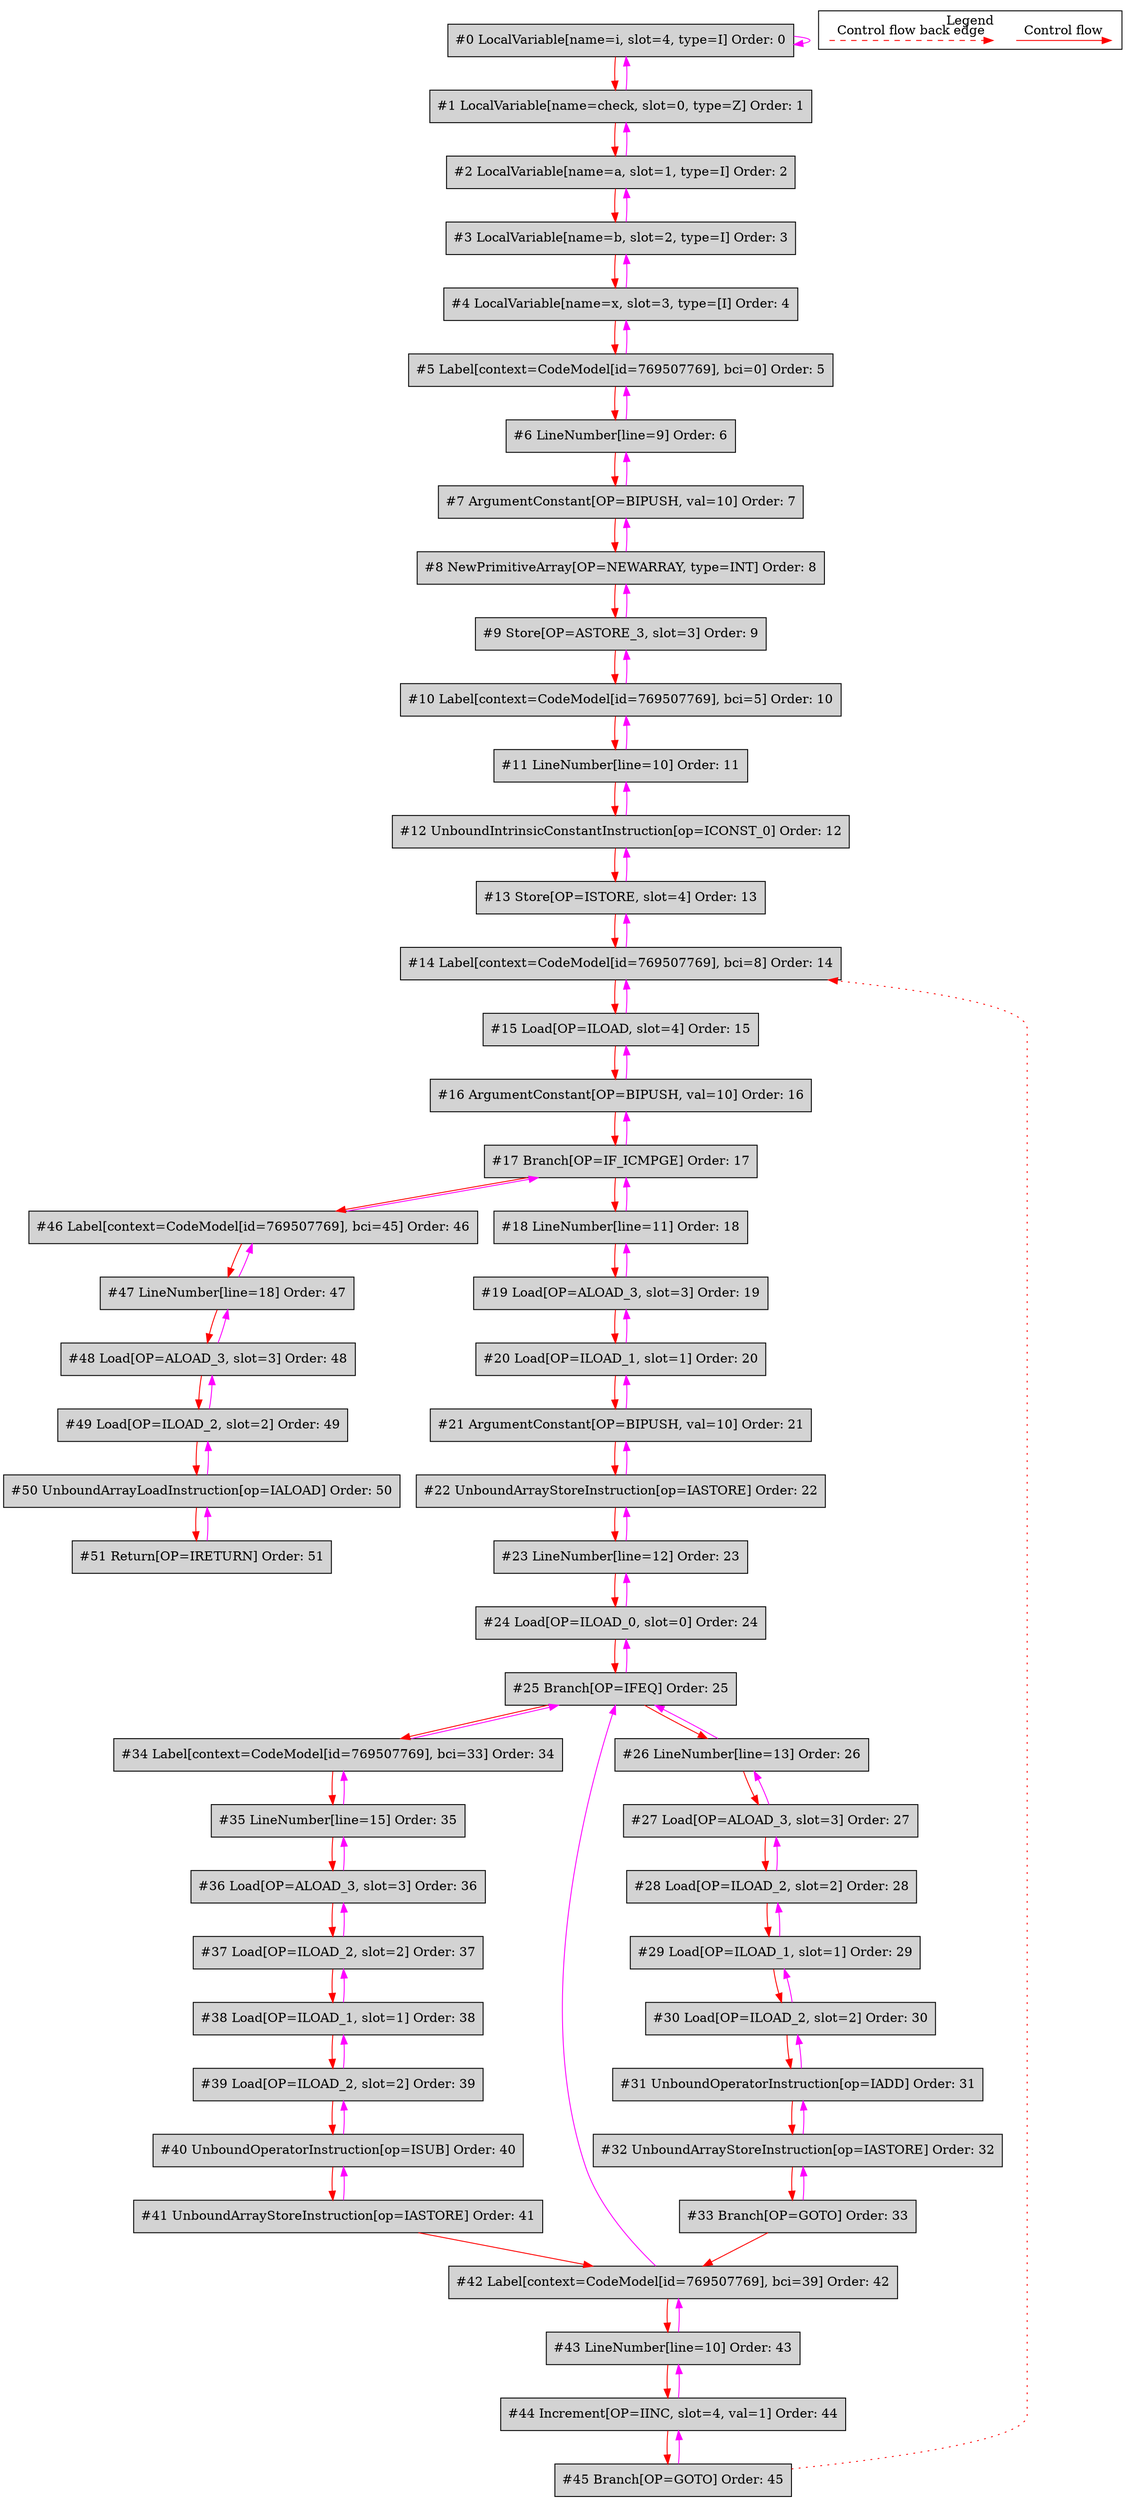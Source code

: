 digraph {
 ordering="in";
 node0[label="#0 LocalVariable[name=i, slot=4, type=I] Order: 0", shape=box, fillcolor=lightgrey, style=filled];
 node1[label="#1 LocalVariable[name=check, slot=0, type=Z] Order: 1", shape=box, fillcolor=lightgrey, style=filled];
 node2[label="#2 LocalVariable[name=a, slot=1, type=I] Order: 2", shape=box, fillcolor=lightgrey, style=filled];
 node3[label="#3 LocalVariable[name=b, slot=2, type=I] Order: 3", shape=box, fillcolor=lightgrey, style=filled];
 node4[label="#4 LocalVariable[name=x, slot=3, type=[I] Order: 4", shape=box, fillcolor=lightgrey, style=filled];
 node5[label="#5 Label[context=CodeModel[id=769507769], bci=0] Order: 5", shape=box, fillcolor=lightgrey, style=filled];
 node6[label="#6 LineNumber[line=9] Order: 6", shape=box, fillcolor=lightgrey, style=filled];
 node7[label="#7 ArgumentConstant[OP=BIPUSH, val=10] Order: 7", shape=box, fillcolor=lightgrey, style=filled];
 node8[label="#8 NewPrimitiveArray[OP=NEWARRAY, type=INT] Order: 8", shape=box, fillcolor=lightgrey, style=filled];
 node9[label="#9 Store[OP=ASTORE_3, slot=3] Order: 9", shape=box, fillcolor=lightgrey, style=filled];
 node10[label="#10 Label[context=CodeModel[id=769507769], bci=5] Order: 10", shape=box, fillcolor=lightgrey, style=filled];
 node11[label="#11 LineNumber[line=10] Order: 11", shape=box, fillcolor=lightgrey, style=filled];
 node12[label="#12 UnboundIntrinsicConstantInstruction[op=ICONST_0] Order: 12", shape=box, fillcolor=lightgrey, style=filled];
 node13[label="#13 Store[OP=ISTORE, slot=4] Order: 13", shape=box, fillcolor=lightgrey, style=filled];
 node14[label="#14 Label[context=CodeModel[id=769507769], bci=8] Order: 14", shape=box, fillcolor=lightgrey, style=filled];
 node15[label="#15 Load[OP=ILOAD, slot=4] Order: 15", shape=box, fillcolor=lightgrey, style=filled];
 node16[label="#16 ArgumentConstant[OP=BIPUSH, val=10] Order: 16", shape=box, fillcolor=lightgrey, style=filled];
 node17[label="#17 Branch[OP=IF_ICMPGE] Order: 17", shape=box, fillcolor=lightgrey, style=filled];
 node18[label="#18 LineNumber[line=11] Order: 18", shape=box, fillcolor=lightgrey, style=filled];
 node19[label="#19 Load[OP=ALOAD_3, slot=3] Order: 19", shape=box, fillcolor=lightgrey, style=filled];
 node20[label="#20 Load[OP=ILOAD_1, slot=1] Order: 20", shape=box, fillcolor=lightgrey, style=filled];
 node21[label="#21 ArgumentConstant[OP=BIPUSH, val=10] Order: 21", shape=box, fillcolor=lightgrey, style=filled];
 node22[label="#22 UnboundArrayStoreInstruction[op=IASTORE] Order: 22", shape=box, fillcolor=lightgrey, style=filled];
 node23[label="#23 LineNumber[line=12] Order: 23", shape=box, fillcolor=lightgrey, style=filled];
 node24[label="#24 Load[OP=ILOAD_0, slot=0] Order: 24", shape=box, fillcolor=lightgrey, style=filled];
 node25[label="#25 Branch[OP=IFEQ] Order: 25", shape=box, fillcolor=lightgrey, style=filled];
 node26[label="#26 LineNumber[line=13] Order: 26", shape=box, fillcolor=lightgrey, style=filled];
 node27[label="#27 Load[OP=ALOAD_3, slot=3] Order: 27", shape=box, fillcolor=lightgrey, style=filled];
 node28[label="#28 Load[OP=ILOAD_2, slot=2] Order: 28", shape=box, fillcolor=lightgrey, style=filled];
 node29[label="#29 Load[OP=ILOAD_1, slot=1] Order: 29", shape=box, fillcolor=lightgrey, style=filled];
 node30[label="#30 Load[OP=ILOAD_2, slot=2] Order: 30", shape=box, fillcolor=lightgrey, style=filled];
 node31[label="#31 UnboundOperatorInstruction[op=IADD] Order: 31", shape=box, fillcolor=lightgrey, style=filled];
 node32[label="#32 UnboundArrayStoreInstruction[op=IASTORE] Order: 32", shape=box, fillcolor=lightgrey, style=filled];
 node33[label="#33 Branch[OP=GOTO] Order: 33", shape=box, fillcolor=lightgrey, style=filled];
 node34[label="#34 Label[context=CodeModel[id=769507769], bci=33] Order: 34", shape=box, fillcolor=lightgrey, style=filled];
 node35[label="#35 LineNumber[line=15] Order: 35", shape=box, fillcolor=lightgrey, style=filled];
 node36[label="#36 Load[OP=ALOAD_3, slot=3] Order: 36", shape=box, fillcolor=lightgrey, style=filled];
 node37[label="#37 Load[OP=ILOAD_2, slot=2] Order: 37", shape=box, fillcolor=lightgrey, style=filled];
 node38[label="#38 Load[OP=ILOAD_1, slot=1] Order: 38", shape=box, fillcolor=lightgrey, style=filled];
 node39[label="#39 Load[OP=ILOAD_2, slot=2] Order: 39", shape=box, fillcolor=lightgrey, style=filled];
 node40[label="#40 UnboundOperatorInstruction[op=ISUB] Order: 40", shape=box, fillcolor=lightgrey, style=filled];
 node41[label="#41 UnboundArrayStoreInstruction[op=IASTORE] Order: 41", shape=box, fillcolor=lightgrey, style=filled];
 node42[label="#42 Label[context=CodeModel[id=769507769], bci=39] Order: 42", shape=box, fillcolor=lightgrey, style=filled];
 node43[label="#43 LineNumber[line=10] Order: 43", shape=box, fillcolor=lightgrey, style=filled];
 node44[label="#44 Increment[OP=IINC, slot=4, val=1] Order: 44", shape=box, fillcolor=lightgrey, style=filled];
 node45[label="#45 Branch[OP=GOTO] Order: 45", shape=box, fillcolor=lightgrey, style=filled];
 node46[label="#46 Label[context=CodeModel[id=769507769], bci=45] Order: 46", shape=box, fillcolor=lightgrey, style=filled];
 node47[label="#47 LineNumber[line=18] Order: 47", shape=box, fillcolor=lightgrey, style=filled];
 node48[label="#48 Load[OP=ALOAD_3, slot=3] Order: 48", shape=box, fillcolor=lightgrey, style=filled];
 node49[label="#49 Load[OP=ILOAD_2, slot=2] Order: 49", shape=box, fillcolor=lightgrey, style=filled];
 node50[label="#50 UnboundArrayLoadInstruction[op=IALOAD] Order: 50", shape=box, fillcolor=lightgrey, style=filled];
 node51[label="#51 Return[OP=IRETURN] Order: 51", shape=box, fillcolor=lightgrey, style=filled];
 node0 -> node0[color=fuchsia];
 node0 -> node1[color=red];
 node1 -> node0[color=fuchsia];
 node1 -> node2[color=red];
 node2 -> node1[color=fuchsia];
 node2 -> node3[color=red];
 node3 -> node2[color=fuchsia];
 node3 -> node4[color=red];
 node4 -> node3[color=fuchsia];
 node4 -> node5[color=red];
 node5 -> node4[color=fuchsia];
 node5 -> node6[color=red];
 node6 -> node5[color=fuchsia];
 node6 -> node7[color=red];
 node7 -> node6[color=fuchsia];
 node7 -> node8[color=red];
 node8 -> node7[color=fuchsia];
 node8 -> node9[color=red];
 node9 -> node8[color=fuchsia];
 node9 -> node10[color=red];
 node10 -> node9[color=fuchsia];
 node10 -> node11[color=red];
 node11 -> node10[color=fuchsia];
 node11 -> node12[color=red];
 node12 -> node11[color=fuchsia];
 node12 -> node13[color=red];
 node13 -> node12[color=fuchsia];
 node13 -> node14[color=red];
 node45 -> node14[color=red, style=dotted];
 node14 -> node13[color=fuchsia];
 node14 -> node15[color=red];
 node15 -> node14[color=fuchsia];
 node15 -> node16[color=red];
 node16 -> node15[color=fuchsia];
 node16 -> node17[color=red];
 node17 -> node16[color=fuchsia];
 node17 -> node18[color=red];
 node18 -> node17[color=fuchsia];
 node18 -> node19[color=red];
 node19 -> node18[color=fuchsia];
 node19 -> node20[color=red];
 node20 -> node19[color=fuchsia];
 node20 -> node21[color=red];
 node21 -> node20[color=fuchsia];
 node21 -> node22[color=red];
 node22 -> node21[color=fuchsia];
 node22 -> node23[color=red];
 node23 -> node22[color=fuchsia];
 node23 -> node24[color=red];
 node24 -> node23[color=fuchsia];
 node24 -> node25[color=red];
 node25 -> node24[color=fuchsia];
 node25 -> node26[color=red];
 node26 -> node25[color=fuchsia];
 node26 -> node27[color=red];
 node27 -> node26[color=fuchsia];
 node27 -> node28[color=red];
 node28 -> node27[color=fuchsia];
 node28 -> node29[color=red];
 node29 -> node28[color=fuchsia];
 node29 -> node30[color=red];
 node30 -> node29[color=fuchsia];
 node30 -> node31[color=red];
 node31 -> node30[color=fuchsia];
 node31 -> node32[color=red];
 node32 -> node31[color=fuchsia];
 node32 -> node33[color=red];
 node33 -> node32[color=fuchsia];
 node25 -> node34[color=red];
 node34 -> node25[color=fuchsia];
 node34 -> node35[color=red];
 node35 -> node34[color=fuchsia];
 node35 -> node36[color=red];
 node36 -> node35[color=fuchsia];
 node36 -> node37[color=red];
 node37 -> node36[color=fuchsia];
 node37 -> node38[color=red];
 node38 -> node37[color=fuchsia];
 node38 -> node39[color=red];
 node39 -> node38[color=fuchsia];
 node39 -> node40[color=red];
 node40 -> node39[color=fuchsia];
 node40 -> node41[color=red];
 node41 -> node40[color=fuchsia];
 node33 -> node42[color=red];
 node41 -> node42[color=red];
 node42 -> node25[color=fuchsia];
 node42 -> node43[color=red];
 node43 -> node42[color=fuchsia];
 node43 -> node44[color=red];
 node44 -> node43[color=fuchsia];
 node44 -> node45[color=red];
 node45 -> node44[color=fuchsia];
 node17 -> node46[color=red];
 node46 -> node17[color=fuchsia];
 node46 -> node47[color=red];
 node47 -> node46[color=fuchsia];
 node47 -> node48[color=red];
 node48 -> node47[color=fuchsia];
 node48 -> node49[color=red];
 node49 -> node48[color=fuchsia];
 node49 -> node50[color=red];
 node50 -> node49[color=fuchsia];
 node50 -> node51[color=red];
 node51 -> node50[color=fuchsia];
 subgraph cluster_000 {
  label = "Legend";
  node [shape=point]
  {
   rank=same;
   c0 [style = invis];
   c1 [style = invis];
   c2 [style = invis];
   c3 [style = invis];
  }
  c0 -> c1 [label="Control flow", style=solid, color=red]
  c2 -> c3 [label="Control flow back edge", style=dashed, color=red]
 }

}
